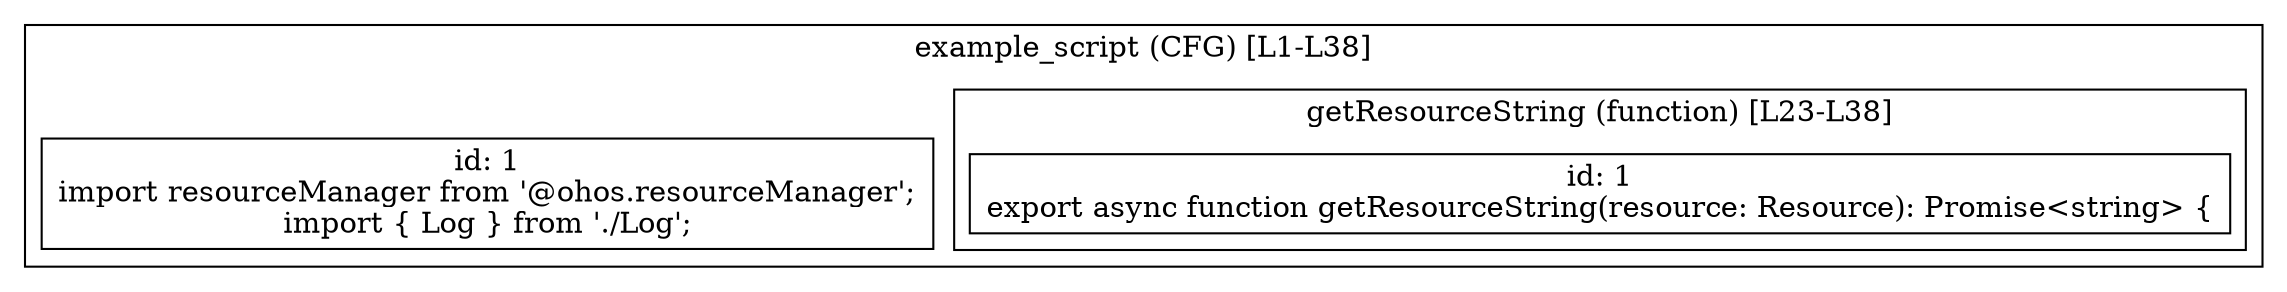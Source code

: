digraph "50.ts" {
  subgraph "cluster_1" {
    label="example_script (CFG) [L1-L38]";
    node_1_1 [label="id: 1\nimport resourceManager from '@ohos.resourceManager';
import { Log } from './Log';", shape=box];
  subgraph "cluster_2" {
    label="getResourceString (function) [L23-L38]";
    node_2_1 [label="id: 1\nexport async function getResourceString(resource: Resource): Promise<string> {", shape=box];
  }
  }
}
